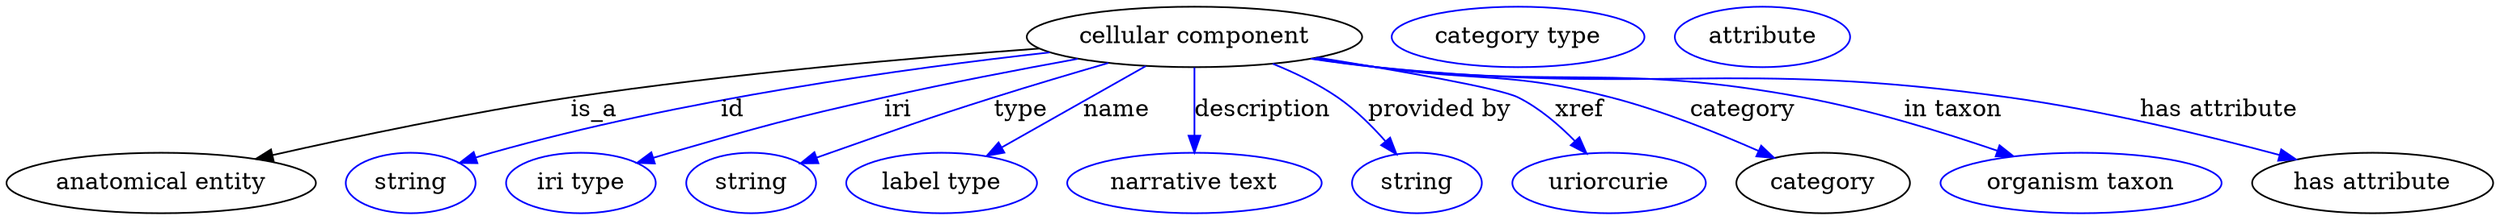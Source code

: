 digraph {
	graph [bb="0,0,1475.1,123"];
	node [label="\N"];
	"cellular component"	[height=0.5,
		label="cellular component",
		pos="704.64,105",
		width=2.7623];
	"anatomical entity"	[height=0.5,
		pos="91.642,18",
		width=2.5456];
	"cellular component" -> "anatomical entity"	[label=is_a,
		lp="348.64,61.5",
		pos="e,147.8,32.362 612.69,98.09 537.62,92.597 428.92,83.116 334.64,69 274.27,59.96 206.26,45.604 157.58,34.589"];
	id	[color=blue,
		height=0.5,
		label=string,
		pos="239.64,18",
		width=1.0652];
	"cellular component" -> id	[color=blue,
		label=id,
		lp="430.64,61.5",
		pos="e,268.64,29.948 618.74,95.787 533.55,86.295 399.87,67.753 287.64,36 284.54,35.121 281.34,34.148 278.14,33.124",
		style=solid];
	iri	[color=blue,
		height=0.5,
		label="iri type",
		pos="340.64,18",
		width=1.2277];
	"cellular component" -> iri	[color=blue,
		label=iri,
		lp="528.64,61.5",
		pos="e,374.27,29.865 635.38,91.98 600.8,85.684 558.39,77.522 520.64,69 464.17,56.251 450.27,52.03 394.64,36 391.13,34.988 387.5,33.911 \
383.86,32.81",
		style=solid];
	type	[color=blue,
		height=0.5,
		label=string,
		pos="441.64,18",
		width=1.0652];
	"cellular component" -> type	[color=blue,
		label=type,
		lp="601.64,61.5",
		pos="e,470.94,29.697 653.54,89.479 632.46,83.356 607.81,76.028 585.64,69 542.23,55.239 531.61,51.079 488.64,36 485.96,35.057 483.19,34.077 \
480.4,33.084",
		style=solid];
	name	[color=blue,
		height=0.5,
		label="label type",
		pos="554.64,18",
		width=1.5707];
	"cellular component" -> name	[color=blue,
		label=name,
		lp="658.64,61.5",
		pos="e,581.46,34.196 675.72,87.611 651.35,73.802 616.38,53.988 590.29,39.199",
		style=solid];
	description	[color=blue,
		height=0.5,
		label="narrative text",
		pos="704.64,18",
		width=2.0943];
	"cellular component" -> description	[color=blue,
		label=description,
		lp="745.14,61.5",
		pos="e,704.64,36.175 704.64,86.799 704.64,75.163 704.64,59.548 704.64,46.237",
		style=solid];
	"provided by"	[color=blue,
		height=0.5,
		label=string,
		pos="836.64,18",
		width=1.0652];
	"cellular component" -> "provided by"	[color=blue,
		label="provided by",
		lp="850.14,61.5",
		pos="e,824.52,35.129 751.03,89.04 764.11,83.747 777.95,77.06 789.64,69 800.11,61.784 810.02,51.893 818.02,42.813",
		style=solid];
	xref	[color=blue,
		height=0.5,
		label=uriorcurie,
		pos="950.64,18",
		width=1.5887];
	"cellular component" -> xref	[color=blue,
		label=xref,
		lp="933.14,61.5",
		pos="e,937.28,35.567 777.51,92.728 827.17,84.703 885.81,74.417 896.64,69 909.27,62.688 921.05,52.513 930.37,42.985",
		style=solid];
	category	[height=0.5,
		pos="1077.6,18",
		width=1.4263];
	"cellular component" -> category	[color=blue,
		label=category,
		lp="1030.1,61.5",
		pos="e,1048.6,32.954 776.35,92.432 788.45,90.559 800.9,88.684 812.64,87 874.3,78.156 891.34,84.609 951.64,69 981.91,61.165 1014.7,47.995 \
1039.2,37.138",
		style=solid];
	"in taxon"	[color=blue,
		height=0.5,
		label="organism taxon",
		pos="1230.6,18",
		width=2.3109];
	"cellular component" -> "in taxon"	[color=blue,
		label="in taxon",
		lp="1154.6,61.5",
		pos="e,1190.6,33.892 774.53,92.11 787.19,90.21 800.29,88.409 812.64,87 924.64,74.224 954.79,89.473 1065.6,69 1105.1,61.709 1148.5,48.333 \
1180.9,37.249",
		style=solid];
	"has attribute"	[height=0.5,
		pos="1403.6,18",
		width=1.9859];
	"cellular component" -> "has attribute"	[color=blue,
		label="has attribute",
		lp="1312.6,61.5",
		pos="e,1358.2,32.04 773.63,92.002 786.56,90.077 799.99,88.295 812.64,87 978.63,70.002 1022.4,91.907 1187.6,69 1243,61.328 1305,46.275 \
1348.4,34.682",
		style=solid];
	"named thing_category"	[color=blue,
		height=0.5,
		label="category type",
		pos="896.64,105",
		width=2.0762];
	"organismal entity_has attribute"	[color=blue,
		height=0.5,
		label=attribute,
		pos="1041.6,105",
		width=1.4443];
}

